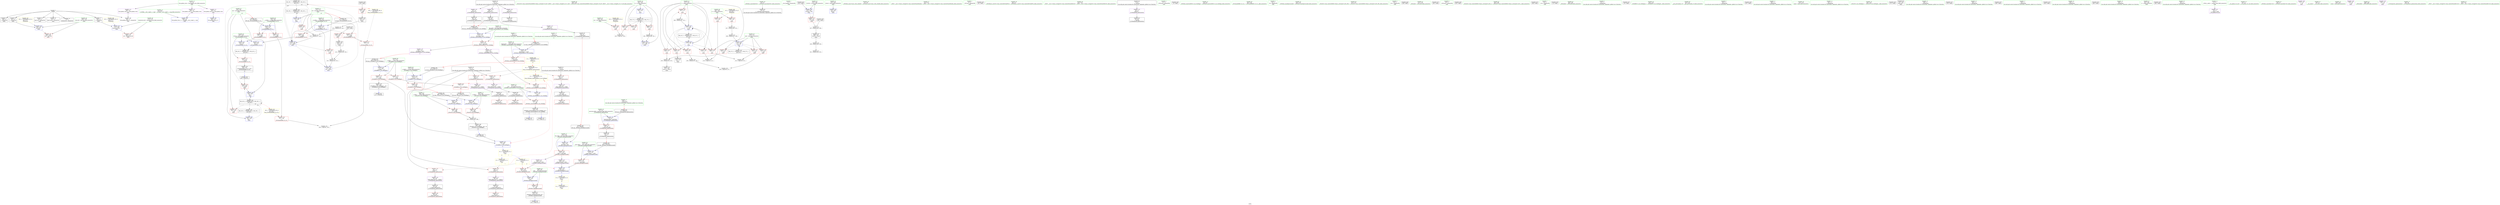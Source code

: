 digraph "SVFG" {
	label="SVFG";

	Node0x557cc233c010 [shape=record,color=grey,label="{NodeID: 0\nNullPtr}"];
	Node0x557cc233c010 -> Node0x557cc234be10[style=solid];
	Node0x557cc233c010 -> Node0x557cc234bf10[style=solid];
	Node0x557cc233c010 -> Node0x557cc234bfe0[style=solid];
	Node0x557cc233c010 -> Node0x557cc234c0b0[style=solid];
	Node0x557cc233c010 -> Node0x557cc234c180[style=solid];
	Node0x557cc233c010 -> Node0x557cc234c250[style=solid];
	Node0x557cc233c010 -> Node0x557cc2352b40[style=solid];
	Node0x557cc2382b20 [shape=record,color=black,label="{NodeID: 443\n331 = PHI(175, )\n1st arg _ZSt3maxIiERKT_S2_S2_ }"];
	Node0x557cc2382b20 -> Node0x557cc234dfb0[style=solid];
	Node0x557cc236d090 [shape=record,color=yellow,style=double,label="{NodeID: 360\n2V_1 = ENCHI(MR_2V_0)\npts\{1 \}\nFun[main]|{<s0>10}}"];
	Node0x557cc236d090:s0 -> Node0x557cc236cea0[style=dashed,color=red];
	Node0x557cc234d2b0 [shape=record,color=blue,label="{NodeID: 194\n148\<--147\n_M_precision2\<--\n_ZNSt8ios_base9precisionEl\n|{<s0>8}}"];
	Node0x557cc234d2b0:s0 -> Node0x557cc2373390[style=dashed,color=blue];
	Node0x557cc234a260 [shape=record,color=purple,label="{NodeID: 111\n403\<--21\nllvm.global_ctors_0\<--llvm.global_ctors\nGlob }"];
	Node0x557cc234a260 -> Node0x557cc2352940[style=solid];
	Node0x557cc23484d0 [shape=record,color=green,label="{NodeID: 28\n52\<--53\nprecision.addr\<--precision.addr_field_insensitive\n_Z22desperate_optimizationi\n}"];
	Node0x557cc23484d0 -> Node0x557cc234ffd0[style=solid];
	Node0x557cc23484d0 -> Node0x557cc2352c40[style=solid];
	Node0x557cc23504b0 [shape=record,color=red,label="{NodeID: 139\n121\<--113\nthis1\<--this.addr\n_ZNSt8ios_base4setfESt13_Ios_Fmtflags\n}"];
	Node0x557cc23504b0 -> Node0x557cc234f470[style=solid];
	Node0x557cc23504b0 -> Node0x557cc234f540[style=solid];
	Node0x557cc234ad60 [shape=record,color=green,label="{NodeID: 56\n204\<--205\n_ZStrsIcSt11char_traitsIcESaIcEERSt13basic_istreamIT_T0_ES7_RNSt7__cxx1112basic_stringIS4_S5_T1_EE\<--_ZStrsIcSt11char_traitsIcESaIcEERSt13basic_istreamIT_T0_ES7_RNSt7__cxx1112basic_stringIS4_S5_T1_EE_field_insensitive\n}"];
	Node0x557cc23730d0 [shape=record,color=yellow,style=double,label="{NodeID: 416\n2V_2 = CSCHI(MR_2V_1)\npts\{1 \}\nCS[]|{|<s1>7}}"];
	Node0x557cc23730d0 -> Node0x557cc234fe30[style=dashed];
	Node0x557cc23730d0:s1 -> Node0x557cc236c660[style=dashed,color=red];
	Node0x557cc2367490 [shape=record,color=black,label="{NodeID: 333\nMR_27V_3 = PHI(MR_27V_4, MR_27V_2, )\npts\{162 \}\n}"];
	Node0x557cc2367490 -> Node0x557cc2350cd0[style=dashed];
	Node0x557cc2367490 -> Node0x557cc2350da0[style=dashed];
	Node0x557cc2367490 -> Node0x557cc2350e70[style=dashed];
	Node0x557cc2367490 -> Node0x557cc234de10[style=dashed];
	Node0x557cc2351b70 [shape=record,color=red,label="{NodeID: 167\n267\<--177\n\<--i\nmain\n}"];
	Node0x557cc2351b70 -> Node0x557cc235c0b0[style=solid];
	Node0x557cc234c720 [shape=record,color=black,label="{NodeID: 84\n34\<--35\n\<--_ZNSt8ios_base4InitD1Ev\nCan only get source location for instruction, argument, global var or function.}"];
	Node0x557cc2337c10 [shape=record,color=green,label="{NodeID: 1\n7\<--1\n__dso_handle\<--dummyObj\nGlob }"];
	Node0x557cc2382f30 [shape=record,color=black,label="{NodeID: 444\n183 = PHI()\n}"];
	Node0x557cc2382f30 -> Node0x557cc234d450[style=solid];
	Node0x557cc234d380 [shape=record,color=blue,label="{NodeID: 195\n155\<--180\nretval\<--\nmain\n}"];
	Node0x557cc234a360 [shape=record,color=purple,label="{NodeID: 112\n404\<--21\nllvm.global_ctors_1\<--llvm.global_ctors\nGlob }"];
	Node0x557cc234a360 -> Node0x557cc2352a40[style=solid];
	Node0x557cc23485a0 [shape=record,color=green,label="{NodeID: 29\n57\<--58\n_ZNSt8ios_base15sync_with_stdioEb\<--_ZNSt8ios_base15sync_with_stdioEb_field_insensitive\n}"];
	Node0x557cc2350580 [shape=record,color=red,label="{NodeID: 140\n125\<--115\n\<--__fmtfl.addr\n_ZNSt8ios_base4setfESt13_Ios_Fmtflags\n|{<s0>9}}"];
	Node0x557cc2350580:s0 -> Node0x557cc2383d60[style=solid,color=red];
	Node0x557cc234ae60 [shape=record,color=green,label="{NodeID: 57\n221\<--222\n_ZNSt7__cxx1112basic_stringIcSt11char_traitsIcESaIcEEixEm\<--_ZNSt7__cxx1112basic_stringIcSt11char_traitsIcESaIcEEixEm_field_insensitive\n}"];
	Node0x557cc2373230 [shape=record,color=yellow,style=double,label="{NodeID: 417\n2V_3 = CSCHI(MR_2V_2)\npts\{1 \}\nCS[]|{|<s1>8|<s2>8}}"];
	Node0x557cc2373230 -> Node0x557cc234ff00[style=dashed];
	Node0x557cc2373230:s1 -> Node0x557cc2350a60[style=dashed,color=red];
	Node0x557cc2373230:s2 -> Node0x557cc234d2b0[style=dashed,color=red];
	Node0x557cc2367990 [shape=record,color=black,label="{NodeID: 334\nMR_29V_2 = PHI(MR_29V_4, MR_29V_1, )\npts\{164 \}\n}"];
	Node0x557cc2367990 -> Node0x557cc234d5f0[style=dashed];
	Node0x557cc2351c40 [shape=record,color=red,label="{NodeID: 168\n223\<--220\n\<--call8\nmain\n}"];
	Node0x557cc2351c40 -> Node0x557cc2349970[style=solid];
	Node0x557cc234c820 [shape=record,color=black,label="{NodeID: 85\n61\<--60\n\<--vbase.offset.ptr\n_Z22desperate_optimizationi\n}"];
	Node0x557cc234c820 -> Node0x557cc23500a0[style=solid];
	Node0x557cc2337ca0 [shape=record,color=green,label="{NodeID: 2\n8\<--1\n_ZSt3cin\<--dummyObj\nGlob }"];
	Node0x557cc2383090 [shape=record,color=black,label="{NodeID: 445\n65 = PHI()\n}"];
	Node0x557cc234d450 [shape=record,color=blue,label="{NodeID: 196\n157\<--183\nCLOCK\<--call\nmain\n}"];
	Node0x557cc234d450 -> Node0x557cc2350b30[style=dashed];
	Node0x557cc234a460 [shape=record,color=purple,label="{NodeID: 113\n405\<--21\nllvm.global_ctors_2\<--llvm.global_ctors\nGlob }"];
	Node0x557cc234a460 -> Node0x557cc2352b40[style=solid];
	Node0x557cc23486a0 [shape=record,color=green,label="{NodeID: 30\n66\<--67\n_ZNSt9basic_iosIcSt11char_traitsIcEE3tieEPSo\<--_ZNSt9basic_iosIcSt11char_traitsIcEE3tieEPSo_field_insensitive\n}"];
	Node0x557cc2350650 [shape=record,color=red,label="{NodeID: 141\n130\<--117\n\<--__old\n_ZNSt8ios_base4setfESt13_Ios_Fmtflags\n}"];
	Node0x557cc2350650 -> Node0x557cc2349630[style=solid];
	Node0x557cc234af60 [shape=record,color=green,label="{NodeID: 58\n252\<--253\n_ZNSt7__cxx1112basic_stringIcSt11char_traitsIcESaIcEED1Ev\<--_ZNSt7__cxx1112basic_stringIcSt11char_traitsIcESaIcEED1Ev_field_insensitive\n}"];
	Node0x557cc2373390 [shape=record,color=yellow,style=double,label="{NodeID: 418\n2V_4 = CSCHI(MR_2V_3)\npts\{1 \}\nCS[]|{<s0>10}}"];
	Node0x557cc2373390:s0 -> Node0x557cc2373650[style=dashed,color=blue];
	Node0x557cc2367e90 [shape=record,color=black,label="{NodeID: 335\nMR_37V_2 = PHI(MR_37V_3, MR_37V_1, )\npts\{174 \}\n}"];
	Node0x557cc2367e90 -> Node0x557cc234d6c0[style=dashed];
	Node0x557cc2351d10 [shape=record,color=red,label="{NodeID: 169\n239\<--238\n\<--call15\nmain\n}"];
	Node0x557cc2351d10 -> Node0x557cc2349b10[style=solid];
	Node0x557cc234c8f0 [shape=record,color=black,label="{NodeID: 86\n64\<--63\n\<--add.ptr\n_Z22desperate_optimizationi\n}"];
	Node0x557cc2338530 [shape=record,color=green,label="{NodeID: 3\n11\<--1\n_ZSt4cout\<--dummyObj\nGlob }"];
	Node0x557cc2383160 [shape=record,color=black,label="{NodeID: 446\n74 = PHI()\n}"];
	Node0x557cc236d360 [shape=record,color=yellow,style=double,label="{NodeID: 363\n25V_1 = ENCHI(MR_25V_0)\npts\{160 \}\nFun[main]}"];
	Node0x557cc236d360 -> Node0x557cc2350c00[style=dashed];
	Node0x557cc234d520 [shape=record,color=blue,label="{NodeID: 197\n161\<--191\ntc\<--\nmain\n}"];
	Node0x557cc234d520 -> Node0x557cc2367490[style=dashed];
	Node0x557cc234a560 [shape=record,color=purple,label="{NodeID: 114\n60\<--59\nvbase.offset.ptr\<--vtable\n_Z22desperate_optimizationi\n}"];
	Node0x557cc234a560 -> Node0x557cc234c820[style=solid];
	Node0x557cc23487a0 [shape=record,color=green,label="{NodeID: 31\n83\<--84\n_ZNSt8ios_base4setfESt13_Ios_Fmtflags\<--_ZNSt8ios_base4setfESt13_Ios_Fmtflags_field_insensitive\n}"];
	Node0x557cc2350720 [shape=record,color=red,label="{NodeID: 142\n123\<--122\n\<--_M_flags\n_ZNSt8ios_base4setfESt13_Ios_Fmtflags\n}"];
	Node0x557cc2350720 -> Node0x557cc2352eb0[style=solid];
	Node0x557cc234b060 [shape=record,color=green,label="{NodeID: 59\n261\<--262\n_ZSt3maxIiERKT_S2_S2_\<--_ZSt3maxIiERKT_S2_S2__field_insensitive\n}"];
	Node0x557cc23734f0 [shape=record,color=yellow,style=double,label="{NodeID: 419\n2V_2 = CSCHI(MR_2V_1)\npts\{1 \}\nCS[]|{<s0>6|<s1>7}}"];
	Node0x557cc23734f0:s0 -> Node0x557cc23730d0[style=dashed,color=blue];
	Node0x557cc23734f0:s1 -> Node0x557cc2373230[style=dashed,color=blue];
	Node0x557cc2368390 [shape=record,color=black,label="{NodeID: 336\nMR_39V_2 = PHI(MR_39V_4, MR_39V_1, )\npts\{176 \}\n}"];
	Node0x557cc2368390 -> Node0x557cc234d790[style=dashed];
	Node0x557cc2351de0 [shape=record,color=red,label="{NodeID: 170\n263\<--260\n\<--call23\nmain\n}"];
	Node0x557cc2351de0 -> Node0x557cc234dc70[style=solid];
	Node0x557cc234c9c0 [shape=record,color=black,label="{NodeID: 87\n70\<--69\n\<--vbase.offset.ptr3\n_Z22desperate_optimizationi\n}"];
	Node0x557cc234c9c0 -> Node0x557cc2350170[style=solid];
	Node0x557cc23385c0 [shape=record,color=green,label="{NodeID: 4\n14\<--1\n.str\<--dummyObj\nGlob }"];
	Node0x557cc2383230 [shape=record,color=black,label="{NodeID: 447\n81 = PHI(110, )\n}"];
	Node0x557cc234d5f0 [shape=record,color=blue,label="{NodeID: 198\n163\<--198\nans\<--\nmain\n}"];
	Node0x557cc234d5f0 -> Node0x557cc2366590[style=dashed];
	Node0x557cc234f130 [shape=record,color=purple,label="{NodeID: 115\n69\<--68\nvbase.offset.ptr3\<--vtable2\n_Z22desperate_optimizationi\n}"];
	Node0x557cc234f130 -> Node0x557cc234c9c0[style=solid];
	Node0x557cc23488a0 [shape=record,color=green,label="{NodeID: 32\n102\<--103\n_ZNSt8ios_base9precisionEl\<--_ZNSt8ios_base9precisionEl_field_insensitive\n}"];
	Node0x557cc23507f0 [shape=record,color=red,label="{NodeID: 143\n143\<--135\nthis1\<--this.addr\n_ZNSt8ios_base9precisionEl\n}"];
	Node0x557cc23507f0 -> Node0x557cc234f610[style=solid];
	Node0x557cc23507f0 -> Node0x557cc234f6e0[style=solid];
	Node0x557cc234b160 [shape=record,color=green,label="{NodeID: 60\n273\<--274\n_ZStlsISt11char_traitsIcEERSt13basic_ostreamIcT_ES5_PKc\<--_ZStlsISt11char_traitsIcEERSt13basic_ostreamIcT_ES5_PKc_field_insensitive\n}"];
	Node0x557cc2373650 [shape=record,color=yellow,style=double,label="{NodeID: 420\n2V_2 = CSCHI(MR_2V_1)\npts\{1 \}\nCS[]}"];
	Node0x557cc2368890 [shape=record,color=black,label="{NodeID: 337\nMR_41V_2 = PHI(MR_41V_4, MR_41V_1, )\npts\{178 \}\n}"];
	Node0x557cc2368890 -> Node0x557cc234d860[style=dashed];
	Node0x557cc2351eb0 [shape=record,color=red,label="{NodeID: 171\n352\<--332\n\<--retval\n_ZSt3maxIiERKT_S2_S2_\n}"];
	Node0x557cc2351eb0 -> Node0x557cc2349cb0[style=solid];
	Node0x557cc234ca90 [shape=record,color=black,label="{NodeID: 88\n73\<--72\n\<--add.ptr5\n_Z22desperate_optimizationi\n}"];
	Node0x557cc2338650 [shape=record,color=green,label="{NodeID: 5\n16\<--1\n.str.1\<--dummyObj\nGlob }"];
	Node0x557cc23833d0 [shape=record,color=black,label="{NodeID: 448\n199 = PHI()\n}"];
	Node0x557cc234d6c0 [shape=record,color=blue,label="{NodeID: 199\n173\<--208\nmid\<--div\nmain\n}"];
	Node0x557cc234d6c0 -> Node0x557cc2351350[style=dashed];
	Node0x557cc234d6c0 -> Node0x557cc2351420[style=dashed];
	Node0x557cc234d6c0 -> Node0x557cc23514f0[style=dashed];
	Node0x557cc234d6c0 -> Node0x557cc2367e90[style=dashed];
	Node0x557cc234f200 [shape=record,color=purple,label="{NodeID: 116\n76\<--75\nvbase.offset.ptr8\<--vtable7\n_Z22desperate_optimizationi\n}"];
	Node0x557cc234f200 -> Node0x557cc234cb60[style=solid];
	Node0x557cc23489a0 [shape=record,color=green,label="{NodeID: 33\n113\<--114\nthis.addr\<--this.addr_field_insensitive\n_ZNSt8ios_base4setfESt13_Ios_Fmtflags\n}"];
	Node0x557cc23489a0 -> Node0x557cc23504b0[style=solid];
	Node0x557cc23489a0 -> Node0x557cc2352d10[style=solid];
	Node0x557cc23508c0 [shape=record,color=red,label="{NodeID: 144\n147\<--137\n\<--__prec.addr\n_ZNSt8ios_base9precisionEl\n}"];
	Node0x557cc23508c0 -> Node0x557cc234d2b0[style=solid];
	Node0x557cc234b260 [shape=record,color=green,label="{NodeID: 61\n277\<--278\n_ZNSolsEi\<--_ZNSolsEi_field_insensitive\n}"];
	Node0x557cc1fb40b0 [shape=record,color=black,label="{NodeID: 421\n303 = PHI()\n}"];
	Node0x557cc2351f80 [shape=record,color=red,label="{NodeID: 172\n340\<--334\n\<--__a.addr\n_ZSt3maxIiERKT_S2_S2_\n}"];
	Node0x557cc2351f80 -> Node0x557cc23522c0[style=solid];
	Node0x557cc234cb60 [shape=record,color=black,label="{NodeID: 89\n77\<--76\n\<--vbase.offset.ptr8\n_Z22desperate_optimizationi\n}"];
	Node0x557cc234cb60 -> Node0x557cc2350240[style=solid];
	Node0x557cc2337f50 [shape=record,color=green,label="{NodeID: 6\n18\<--1\n_ZSt4cerr\<--dummyObj\nGlob }"];
	Node0x557cc23834a0 [shape=record,color=black,label="{NodeID: 449\n203 = PHI()\n}"];
	Node0x557cc236d600 [shape=record,color=yellow,style=double,label="{NodeID: 366\n31V_1 = ENCHI(MR_31V_0)\npts\{166 \}\nFun[main]}"];
	Node0x557cc236d600 -> Node0x557cc2351010[style=dashed];
	Node0x557cc236d600 -> Node0x557cc23510e0[style=dashed];
	Node0x557cc234d790 [shape=record,color=blue,label="{NodeID: 200\n175\<--180\ntot\<--\nmain\n}"];
	Node0x557cc234d790 -> Node0x557cc23515c0[style=dashed];
	Node0x557cc234d790 -> Node0x557cc234d930[style=dashed];
	Node0x557cc234d790 -> Node0x557cc2368390[style=dashed];
	Node0x557cc234f2d0 [shape=record,color=purple,label="{NodeID: 117\n86\<--85\nvbase.offset.ptr13\<--vtable12\n_Z22desperate_optimizationi\n}"];
	Node0x557cc234f2d0 -> Node0x557cc234cd00[style=solid];
	Node0x557cc2348a70 [shape=record,color=green,label="{NodeID: 34\n115\<--116\n__fmtfl.addr\<--__fmtfl.addr_field_insensitive\n_ZNSt8ios_base4setfESt13_Ios_Fmtflags\n}"];
	Node0x557cc2348a70 -> Node0x557cc2350580[style=solid];
	Node0x557cc2348a70 -> Node0x557cc2352de0[style=solid];
	Node0x557cc235b1b0 [shape=record,color=grey,label="{NodeID: 311\n228 = Binary(227, 225, )\n}"];
	Node0x557cc235b1b0 -> Node0x557cc234d930[style=solid];
	Node0x557cc2350990 [shape=record,color=red,label="{NodeID: 145\n150\<--139\n\<--__old\n_ZNSt8ios_base9precisionEl\n}"];
	Node0x557cc2350990 -> Node0x557cc2349700[style=solid];
	Node0x557cc234b360 [shape=record,color=green,label="{NodeID: 62\n285\<--286\n_ZStlsISt11char_traitsIcEERSt13basic_ostreamIcT_ES5_c\<--_ZStlsISt11char_traitsIcEERSt13basic_ostreamIcT_ES5_c_field_insensitive\n}"];
	Node0x557cc2381210 [shape=record,color=black,label="{NodeID: 422\n306 = PHI()\n}"];
	Node0x557cc2352050 [shape=record,color=red,label="{NodeID: 173\n349\<--334\n\<--__a.addr\n_ZSt3maxIiERKT_S2_S2_\n}"];
	Node0x557cc2352050 -> Node0x557cc23550a0[style=solid];
	Node0x557cc234cc30 [shape=record,color=black,label="{NodeID: 90\n80\<--79\n\<--add.ptr10\n_Z22desperate_optimizationi\n|{<s0>6}}"];
	Node0x557cc234cc30:s0 -> Node0x557cc2382680[style=solid,color=red];
	Node0x557cc2338010 [shape=record,color=green,label="{NodeID: 7\n19\<--1\n.str.2\<--dummyObj\nGlob }"];
	Node0x557cc2383570 [shape=record,color=black,label="{NodeID: 450\n33 = PHI()\n}"];
	Node0x557cc236d6e0 [shape=record,color=yellow,style=double,label="{NodeID: 367\n33V_1 = ENCHI(MR_33V_0)\npts\{170 \}\nFun[main]}"];
	Node0x557cc236d6e0 -> Node0x557cc234dad0[style=dashed];
	Node0x557cc234d860 [shape=record,color=blue,label="{NodeID: 201\n177\<--180\ni\<--\nmain\n}"];
	Node0x557cc234d860 -> Node0x557cc2351760[style=dashed];
	Node0x557cc234d860 -> Node0x557cc2351830[style=dashed];
	Node0x557cc234d860 -> Node0x557cc2351900[style=dashed];
	Node0x557cc234d860 -> Node0x557cc23519d0[style=dashed];
	Node0x557cc234d860 -> Node0x557cc2351aa0[style=dashed];
	Node0x557cc234d860 -> Node0x557cc2351b70[style=dashed];
	Node0x557cc234d860 -> Node0x557cc234dd40[style=dashed];
	Node0x557cc234d860 -> Node0x557cc2368890[style=dashed];
	Node0x557cc234f3a0 [shape=record,color=purple,label="{NodeID: 118\n94\<--93\nvbase.offset.ptr18\<--vtable17\n_Z22desperate_optimizationi\n}"];
	Node0x557cc234f3a0 -> Node0x557cc234cea0[style=solid];
	Node0x557cc2348b40 [shape=record,color=green,label="{NodeID: 35\n117\<--118\n__old\<--__old_field_insensitive\n_ZNSt8ios_base4setfESt13_Ios_Fmtflags\n}"];
	Node0x557cc2348b40 -> Node0x557cc2350650[style=solid];
	Node0x557cc2348b40 -> Node0x557cc2352eb0[style=solid];
	Node0x557cc235b330 [shape=record,color=grey,label="{NodeID: 312\n208 = Binary(207, 209, )\n}"];
	Node0x557cc235b330 -> Node0x557cc234d6c0[style=solid];
	Node0x557cc2350a60 [shape=record,color=red,label="{NodeID: 146\n145\<--144\n\<--_M_precision\n_ZNSt8ios_base9precisionEl\n}"];
	Node0x557cc2350a60 -> Node0x557cc234d1e0[style=solid];
	Node0x557cc234b460 [shape=record,color=green,label="{NodeID: 63\n304\<--305\n_ZNSolsEd\<--_ZNSolsEd_field_insensitive\n}"];
	Node0x557cc23812e0 [shape=record,color=black,label="{NodeID: 423\n91 = PHI(110, )\n}"];
	Node0x557cc2352120 [shape=record,color=red,label="{NodeID: 174\n342\<--336\n\<--__b.addr\n_ZSt3maxIiERKT_S2_S2_\n}"];
	Node0x557cc2352120 -> Node0x557cc2352390[style=solid];
	Node0x557cc234cd00 [shape=record,color=black,label="{NodeID: 91\n87\<--86\n\<--vbase.offset.ptr13\n_Z22desperate_optimizationi\n}"];
	Node0x557cc234cd00 -> Node0x557cc2350310[style=solid];
	Node0x557cc23380d0 [shape=record,color=green,label="{NodeID: 8\n22\<--1\n\<--dummyObj\nCan only get source location for instruction, argument, global var or function.}"];
	Node0x557cc2383670 [shape=record,color=black,label="{NodeID: 451\n55 = PHI()\n}"];
	Node0x557cc236d7c0 [shape=record,color=yellow,style=double,label="{NodeID: 368\n35V_1 = ENCHI(MR_35V_0)\npts\{172 \}\nFun[main]}"];
	Node0x557cc236d7c0 -> Node0x557cc234dba0[style=dashed];
	Node0x557cc234d930 [shape=record,color=blue,label="{NodeID: 202\n175\<--228\ntot\<--add10\nmain\n}"];
	Node0x557cc234d930 -> Node0x557cc2351690[style=dashed];
	Node0x557cc234d930 -> Node0x557cc234da00[style=dashed];
	Node0x557cc234d930 -> Node0x557cc236a190[style=dashed];
	Node0x557cc234f470 [shape=record,color=purple,label="{NodeID: 119\n122\<--121\n_M_flags\<--this1\n_ZNSt8ios_base4setfESt13_Ios_Fmtflags\n}"];
	Node0x557cc234f470 -> Node0x557cc2350720[style=solid];
	Node0x557cc2348c10 [shape=record,color=green,label="{NodeID: 36\n128\<--129\n_ZStoRRSt13_Ios_FmtflagsS_\<--_ZStoRRSt13_Ios_FmtflagsS__field_insensitive\n}"];
	Node0x557cc235b4b0 [shape=record,color=grey,label="{NodeID: 313\n297 = Binary(295, 296, )\n}"];
	Node0x557cc235b4b0 -> Node0x557cc2349be0[style=solid];
	Node0x557cc2350b30 [shape=record,color=red,label="{NodeID: 147\n296\<--157\n\<--CLOCK\nmain\n}"];
	Node0x557cc2350b30 -> Node0x557cc235b4b0[style=solid];
	Node0x557cc234b560 [shape=record,color=green,label="{NodeID: 64\n322\<--323\n__gxx_personality_v0\<--__gxx_personality_v0_field_insensitive\n}"];
	Node0x557cc2381410 [shape=record,color=black,label="{NodeID: 424\n101 = PHI(132, )\n}"];
	Node0x557cc23521f0 [shape=record,color=red,label="{NodeID: 175\n346\<--336\n\<--__b.addr\n_ZSt3maxIiERKT_S2_S2_\n}"];
	Node0x557cc23521f0 -> Node0x557cc234e080[style=solid];
	Node0x557cc234cdd0 [shape=record,color=black,label="{NodeID: 92\n90\<--89\n\<--add.ptr15\n_Z22desperate_optimizationi\n|{<s0>7}}"];
	Node0x557cc234cdd0:s0 -> Node0x557cc2382680[style=solid,color=red];
	Node0x557cc2347210 [shape=record,color=green,label="{NodeID: 9\n56\<--1\n\<--dummyObj\nCan only get source location for instruction, argument, global var or function.}"];
	Node0x557cc2383770 [shape=record,color=black,label="{NodeID: 452\n51 = PHI(182, )\n0th arg _Z22desperate_optimizationi }"];
	Node0x557cc2383770 -> Node0x557cc2352c40[style=solid];
	Node0x557cc234da00 [shape=record,color=blue,label="{NodeID: 203\n175\<--243\ntot\<--sub18\nmain\n}"];
	Node0x557cc234da00 -> Node0x557cc236a190[style=dashed];
	Node0x557cc234f540 [shape=record,color=purple,label="{NodeID: 120\n126\<--121\n_M_flags2\<--this1\n_ZNSt8ios_base4setfESt13_Ios_Fmtflags\n|{<s0>9}}"];
	Node0x557cc234f540:s0 -> Node0x557cc2383c20[style=solid,color=red];
	Node0x557cc2348d10 [shape=record,color=green,label="{NodeID: 37\n135\<--136\nthis.addr\<--this.addr_field_insensitive\n_ZNSt8ios_base9precisionEl\n}"];
	Node0x557cc2348d10 -> Node0x557cc23507f0[style=solid];
	Node0x557cc2348d10 -> Node0x557cc2352f80[style=solid];
	Node0x557cc235b630 [shape=record,color=grey,label="{NodeID: 314\n290 = Binary(289, 191, )\n}"];
	Node0x557cc235b630 -> Node0x557cc234de10[style=solid];
	Node0x557cc2350c00 [shape=record,color=red,label="{NodeID: 148\n194\<--159\n\<--ntc\nmain\n}"];
	Node0x557cc2350c00 -> Node0x557cc235cb30[style=solid];
	Node0x557cc234b660 [shape=record,color=green,label="{NodeID: 65\n332\<--333\nretval\<--retval_field_insensitive\n_ZSt3maxIiERKT_S2_S2_\n}"];
	Node0x557cc234b660 -> Node0x557cc2351eb0[style=solid];
	Node0x557cc234b660 -> Node0x557cc234e080[style=solid];
	Node0x557cc234b660 -> Node0x557cc23550a0[style=solid];
	Node0x557cc2381510 [shape=record,color=black,label="{NodeID: 425\n127 = PHI(368, )\n}"];
	Node0x557cc236a190 [shape=record,color=black,label="{NodeID: 342\nMR_39V_7 = PHI(MR_39V_6, MR_39V_5, )\npts\{176 \}\n|{|<s4>19}}"];
	Node0x557cc236a190 -> Node0x557cc23515c0[style=dashed];
	Node0x557cc236a190 -> Node0x557cc2351de0[style=dashed];
	Node0x557cc236a190 -> Node0x557cc234d930[style=dashed];
	Node0x557cc236a190 -> Node0x557cc2368390[style=dashed];
	Node0x557cc236a190:s4 -> Node0x557cc236cb20[style=dashed,color=red];
	Node0x557cc23522c0 [shape=record,color=red,label="{NodeID: 176\n341\<--340\n\<--\n_ZSt3maxIiERKT_S2_S2_\n}"];
	Node0x557cc23522c0 -> Node0x557cc235c6b0[style=solid];
	Node0x557cc234cea0 [shape=record,color=black,label="{NodeID: 93\n95\<--94\n\<--vbase.offset.ptr18\n_Z22desperate_optimizationi\n}"];
	Node0x557cc234cea0 -> Node0x557cc23503e0[style=solid];
	Node0x557cc23472d0 [shape=record,color=green,label="{NodeID: 10\n82\<--1\n\<--dummyObj\nCan only get source location for instruction, argument, global var or function.|{<s0>6}}"];
	Node0x557cc23472d0:s0 -> Node0x557cc2382890[style=solid,color=red];
	Node0x557cc23839a0 [shape=record,color=black,label="{NodeID: 453\n387 = PHI(378, )\n0th arg _ZStorSt13_Ios_FmtflagsS_ }"];
	Node0x557cc23839a0 -> Node0x557cc23553e0[style=solid];
	Node0x557cc234dad0 [shape=record,color=blue,label="{NodeID: 204\n169\<--247\nexn.slot\<--\nmain\n}"];
	Node0x557cc234dad0 -> Node0x557cc23511b0[style=dashed];
	Node0x557cc234f610 [shape=record,color=purple,label="{NodeID: 121\n144\<--143\n_M_precision\<--this1\n_ZNSt8ios_base9precisionEl\n}"];
	Node0x557cc234f610 -> Node0x557cc2350a60[style=solid];
	Node0x557cc2348de0 [shape=record,color=green,label="{NodeID: 38\n137\<--138\n__prec.addr\<--__prec.addr_field_insensitive\n_ZNSt8ios_base9precisionEl\n}"];
	Node0x557cc2348de0 -> Node0x557cc23508c0[style=solid];
	Node0x557cc2348de0 -> Node0x557cc234d110[style=solid];
	Node0x557cc235b7b0 [shape=record,color=grey,label="{NodeID: 315\n397 = Binary(395, 396, )\n}"];
	Node0x557cc235b7b0 -> Node0x557cc2349e50[style=solid];
	Node0x557cc2350cd0 [shape=record,color=red,label="{NodeID: 149\n193\<--161\n\<--tc\nmain\n}"];
	Node0x557cc2350cd0 -> Node0x557cc235cb30[style=solid];
	Node0x557cc234b730 [shape=record,color=green,label="{NodeID: 66\n334\<--335\n__a.addr\<--__a.addr_field_insensitive\n_ZSt3maxIiERKT_S2_S2_\n}"];
	Node0x557cc234b730 -> Node0x557cc2351f80[style=solid];
	Node0x557cc234b730 -> Node0x557cc2352050[style=solid];
	Node0x557cc234b730 -> Node0x557cc234dee0[style=solid];
	Node0x557cc2381720 [shape=record,color=black,label="{NodeID: 426\n187 = PHI()\n}"];
	Node0x557cc2352390 [shape=record,color=red,label="{NodeID: 177\n343\<--342\n\<--\n_ZSt3maxIiERKT_S2_S2_\n}"];
	Node0x557cc2352390 -> Node0x557cc235c6b0[style=solid];
	Node0x557cc234cf70 [shape=record,color=black,label="{NodeID: 94\n98\<--97\n\<--add.ptr20\n_Z22desperate_optimizationi\n|{<s0>8}}"];
	Node0x557cc234cf70:s0 -> Node0x557cc2382400[style=solid,color=red];
	Node0x557cc23473d0 [shape=record,color=green,label="{NodeID: 11\n92\<--1\n\<--dummyObj\nCan only get source location for instruction, argument, global var or function.|{<s0>7}}"];
	Node0x557cc23473d0:s0 -> Node0x557cc2382890[style=solid,color=red];
	Node0x557cc2383ae0 [shape=record,color=black,label="{NodeID: 454\n388 = PHI(379, )\n1st arg _ZStorSt13_Ios_FmtflagsS_ }"];
	Node0x557cc2383ae0 -> Node0x557cc23554b0[style=solid];
	Node0x557cc234dba0 [shape=record,color=blue,label="{NodeID: 205\n171\<--249\nehselector.slot\<--\nmain\n}"];
	Node0x557cc234dba0 -> Node0x557cc2351280[style=dashed];
	Node0x557cc234f6e0 [shape=record,color=purple,label="{NodeID: 122\n148\<--143\n_M_precision2\<--this1\n_ZNSt8ios_base9precisionEl\n}"];
	Node0x557cc234f6e0 -> Node0x557cc234d2b0[style=solid];
	Node0x557cc2348eb0 [shape=record,color=green,label="{NodeID: 39\n139\<--140\n__old\<--__old_field_insensitive\n_ZNSt8ios_base9precisionEl\n}"];
	Node0x557cc2348eb0 -> Node0x557cc2350990[style=solid];
	Node0x557cc2348eb0 -> Node0x557cc234d1e0[style=solid];
	Node0x557cc235b930 [shape=record,color=grey,label="{NodeID: 316\n207 = Binary(206, 191, )\n}"];
	Node0x557cc235b930 -> Node0x557cc235b330[style=solid];
	Node0x557cc2350da0 [shape=record,color=red,label="{NodeID: 150\n275\<--161\n\<--tc\nmain\n}"];
	Node0x557cc234b800 [shape=record,color=green,label="{NodeID: 67\n336\<--337\n__b.addr\<--__b.addr_field_insensitive\n_ZSt3maxIiERKT_S2_S2_\n}"];
	Node0x557cc234b800 -> Node0x557cc2352120[style=solid];
	Node0x557cc234b800 -> Node0x557cc23521f0[style=solid];
	Node0x557cc234b800 -> Node0x557cc234dfb0[style=solid];
	Node0x557cc23817f0 [shape=record,color=black,label="{NodeID: 427\n238 = PHI()\n}"];
	Node0x557cc23817f0 -> Node0x557cc2351d10[style=solid];
	Node0x557cc236ab90 [shape=record,color=black,label="{NodeID: 344\nMR_45V_3 = PHI(MR_45V_4, MR_45V_2, )\npts\{333 \}\n}"];
	Node0x557cc236ab90 -> Node0x557cc2351eb0[style=dashed];
	Node0x557cc2352460 [shape=record,color=red,label="{NodeID: 178\n377\<--371\n\<--__a.addr\n_ZStoRRSt13_Ios_FmtflagsS_\n}"];
	Node0x557cc2352460 -> Node0x557cc23526d0[style=solid];
	Node0x557cc234d040 [shape=record,color=black,label="{NodeID: 95\n100\<--99\nconv\<--\n_Z22desperate_optimizationi\n|{<s0>8}}"];
	Node0x557cc234d040:s0 -> Node0x557cc2382540[style=solid,color=red];
	Node0x557cc23474d0 [shape=record,color=green,label="{NodeID: 12\n180\<--1\n\<--dummyObj\nCan only get source location for instruction, argument, global var or function.}"];
	Node0x557cc2383c20 [shape=record,color=black,label="{NodeID: 455\n369 = PHI(126, )\n0th arg _ZStoRRSt13_Ios_FmtflagsS_ }"];
	Node0x557cc2383c20 -> Node0x557cc2355170[style=solid];
	Node0x557cc234dc70 [shape=record,color=blue,label="{NodeID: 206\n163\<--263\nans\<--\nmain\n}"];
	Node0x557cc234dc70 -> Node0x557cc2366590[style=dashed];
	Node0x557cc234f7b0 [shape=record,color=purple,label="{NodeID: 123\n63\<--9\nadd.ptr\<--\n_Z22desperate_optimizationi\n}"];
	Node0x557cc234f7b0 -> Node0x557cc234c8f0[style=solid];
	Node0x557cc2348f80 [shape=record,color=green,label="{NodeID: 40\n152\<--153\nmain\<--main_field_insensitive\n}"];
	Node0x557cc235bab0 [shape=record,color=grey,label="{NodeID: 317\n301 = Binary(299, 302, )\n}"];
	Node0x557cc2350e70 [shape=record,color=red,label="{NodeID: 151\n289\<--161\n\<--tc\nmain\n}"];
	Node0x557cc2350e70 -> Node0x557cc235b630[style=solid];
	Node0x557cc234b8d0 [shape=record,color=green,label="{NodeID: 68\n371\<--372\n__a.addr\<--__a.addr_field_insensitive\n_ZStoRRSt13_Ios_FmtflagsS_\n}"];
	Node0x557cc234b8d0 -> Node0x557cc2352460[style=solid];
	Node0x557cc234b8d0 -> Node0x557cc2352530[style=solid];
	Node0x557cc234b8d0 -> Node0x557cc2355170[style=solid];
	Node0x557cc23818f0 [shape=record,color=black,label="{NodeID: 428\n220 = PHI()\n}"];
	Node0x557cc23818f0 -> Node0x557cc2351c40[style=solid];
	Node0x557cc2352530 [shape=record,color=red,label="{NodeID: 179\n383\<--371\n\<--__a.addr\n_ZStoRRSt13_Ios_FmtflagsS_\n}"];
	Node0x557cc2352530 -> Node0x557cc2349d80[style=solid];
	Node0x557cc2352530 -> Node0x557cc2355310[style=solid];
	Node0x557cc2349630 [shape=record,color=black,label="{NodeID: 96\n110\<--130\n_ZNSt8ios_base4setfESt13_Ios_Fmtflags_ret\<--\n_ZNSt8ios_base4setfESt13_Ios_Fmtflags\n|{<s0>6|<s1>7}}"];
	Node0x557cc2349630:s0 -> Node0x557cc2383230[style=solid,color=blue];
	Node0x557cc2349630:s1 -> Node0x557cc23812e0[style=solid,color=blue];
	Node0x557cc23475d0 [shape=record,color=green,label="{NodeID: 13\n182\<--1\n\<--dummyObj\nCan only get source location for instruction, argument, global var or function.|{<s0>10}}"];
	Node0x557cc23475d0:s0 -> Node0x557cc2383770[style=solid,color=red];
	Node0x557cc2383d60 [shape=record,color=black,label="{NodeID: 456\n370 = PHI(125, )\n1st arg _ZStoRRSt13_Ios_FmtflagsS_ }"];
	Node0x557cc2383d60 -> Node0x557cc2355240[style=solid];
	Node0x557cc234dd40 [shape=record,color=blue,label="{NodeID: 207\n177\<--268\ni\<--inc\nmain\n}"];
	Node0x557cc234dd40 -> Node0x557cc2351760[style=dashed];
	Node0x557cc234dd40 -> Node0x557cc2351830[style=dashed];
	Node0x557cc234dd40 -> Node0x557cc2351900[style=dashed];
	Node0x557cc234dd40 -> Node0x557cc23519d0[style=dashed];
	Node0x557cc234dd40 -> Node0x557cc2351aa0[style=dashed];
	Node0x557cc234dd40 -> Node0x557cc2351b70[style=dashed];
	Node0x557cc234dd40 -> Node0x557cc234dd40[style=dashed];
	Node0x557cc234dd40 -> Node0x557cc2368890[style=dashed];
	Node0x557cc234f880 [shape=record,color=purple,label="{NodeID: 124\n72\<--12\nadd.ptr5\<--\n_Z22desperate_optimizationi\n}"];
	Node0x557cc234f880 -> Node0x557cc234ca90[style=solid];
	Node0x557cc2349080 [shape=record,color=green,label="{NodeID: 41\n155\<--156\nretval\<--retval_field_insensitive\nmain\n}"];
	Node0x557cc2349080 -> Node0x557cc234d380[style=solid];
	Node0x557cc235bc30 [shape=record,color=grey,label="{NodeID: 318\n256 = Binary(255, 191, )\n}"];
	Node0x557cc235bc30 -> Node0x557cc235ccb0[style=solid];
	Node0x557cc2350f40 [shape=record,color=red,label="{NodeID: 152\n281\<--163\n\<--ans\nmain\n}"];
	Node0x557cc234b9a0 [shape=record,color=green,label="{NodeID: 69\n373\<--374\n__b.addr\<--__b.addr_field_insensitive\n_ZStoRRSt13_Ios_FmtflagsS_\n}"];
	Node0x557cc234b9a0 -> Node0x557cc2352600[style=solid];
	Node0x557cc234b9a0 -> Node0x557cc2355240[style=solid];
	Node0x557cc23819f0 [shape=record,color=black,label="{NodeID: 429\n260 = PHI(329, )\n}"];
	Node0x557cc23819f0 -> Node0x557cc2351de0[style=solid];
	Node0x557cc2352600 [shape=record,color=red,label="{NodeID: 180\n379\<--373\n\<--__b.addr\n_ZStoRRSt13_Ios_FmtflagsS_\n|{<s0>30}}"];
	Node0x557cc2352600:s0 -> Node0x557cc2383ae0[style=solid,color=red];
	Node0x557cc2349700 [shape=record,color=black,label="{NodeID: 97\n132\<--150\n_ZNSt8ios_base9precisionEl_ret\<--\n_ZNSt8ios_base9precisionEl\n|{<s0>8}}"];
	Node0x557cc2349700:s0 -> Node0x557cc2381410[style=solid,color=blue];
	Node0x557cc23476d0 [shape=record,color=green,label="{NodeID: 14\n191\<--1\n\<--dummyObj\nCan only get source location for instruction, argument, global var or function.}"];
	Node0x557cc234de10 [shape=record,color=blue,label="{NodeID: 208\n161\<--290\ntc\<--inc36\nmain\n}"];
	Node0x557cc234de10 -> Node0x557cc2367490[style=dashed];
	Node0x557cc234f950 [shape=record,color=purple,label="{NodeID: 125\n79\<--12\nadd.ptr10\<--\n_Z22desperate_optimizationi\n}"];
	Node0x557cc234f950 -> Node0x557cc234cc30[style=solid];
	Node0x557cc2349150 [shape=record,color=green,label="{NodeID: 42\n157\<--158\nCLOCK\<--CLOCK_field_insensitive\nmain\n}"];
	Node0x557cc2349150 -> Node0x557cc2350b30[style=solid];
	Node0x557cc2349150 -> Node0x557cc234d450[style=solid];
	Node0x557cc235bdb0 [shape=record,color=grey,label="{NodeID: 319\n299 = Binary(298, 300, )\n}"];
	Node0x557cc235bdb0 -> Node0x557cc235bab0[style=solid];
	Node0x557cc2351010 [shape=record,color=red,label="{NodeID: 153\n206\<--165\n\<--n\nmain\n}"];
	Node0x557cc2351010 -> Node0x557cc235b930[style=solid];
	Node0x557cc234ba70 [shape=record,color=green,label="{NodeID: 70\n381\<--382\n_ZStorSt13_Ios_FmtflagsS_\<--_ZStorSt13_Ios_FmtflagsS__field_insensitive\n}"];
	Node0x557cc2381bc0 [shape=record,color=black,label="{NodeID: 430\n272 = PHI()\n}"];
	Node0x557cc23526d0 [shape=record,color=red,label="{NodeID: 181\n378\<--377\n\<--\n_ZStoRRSt13_Ios_FmtflagsS_\n|{<s0>30}}"];
	Node0x557cc23526d0:s0 -> Node0x557cc23839a0[style=solid,color=red];
	Node0x557cc23497d0 [shape=record,color=black,label="{NodeID: 98\n154\<--180\nmain_ret\<--\nmain\n}"];
	Node0x557cc23477d0 [shape=record,color=green,label="{NodeID: 15\n198\<--1\n\<--dummyObj\nCan only get source location for instruction, argument, global var or function.}"];
	Node0x557cc234dee0 [shape=record,color=blue,label="{NodeID: 209\n334\<--330\n__a.addr\<--__a\n_ZSt3maxIiERKT_S2_S2_\n}"];
	Node0x557cc234dee0 -> Node0x557cc2351f80[style=dashed];
	Node0x557cc234dee0 -> Node0x557cc2352050[style=dashed];
	Node0x557cc234fa20 [shape=record,color=purple,label="{NodeID: 126\n89\<--12\nadd.ptr15\<--\n_Z22desperate_optimizationi\n}"];
	Node0x557cc234fa20 -> Node0x557cc234cdd0[style=solid];
	Node0x557cc2349220 [shape=record,color=green,label="{NodeID: 43\n159\<--160\nntc\<--ntc_field_insensitive\nmain\n}"];
	Node0x557cc2349220 -> Node0x557cc2350c00[style=solid];
	Node0x557cc235bf30 [shape=record,color=grey,label="{NodeID: 320\n236 = Binary(234, 235, )\n}"];
	Node0x557cc235bf30 -> Node0x557cc2349a40[style=solid];
	Node0x557cc23510e0 [shape=record,color=red,label="{NodeID: 154\n215\<--165\n\<--n\nmain\n}"];
	Node0x557cc23510e0 -> Node0x557cc235c9b0[style=solid];
	Node0x557cc234bb70 [shape=record,color=green,label="{NodeID: 71\n389\<--390\n__a.addr\<--__a.addr_field_insensitive\n_ZStorSt13_Ios_FmtflagsS_\n}"];
	Node0x557cc234bb70 -> Node0x557cc23527a0[style=solid];
	Node0x557cc234bb70 -> Node0x557cc23553e0[style=solid];
	Node0x557cc2381c90 [shape=record,color=black,label="{NodeID: 431\n276 = PHI()\n}"];
	Node0x557cc23527a0 [shape=record,color=red,label="{NodeID: 182\n395\<--389\n\<--__a.addr\n_ZStorSt13_Ios_FmtflagsS_\n}"];
	Node0x557cc23527a0 -> Node0x557cc235b7b0[style=solid];
	Node0x557cc23498a0 [shape=record,color=black,label="{NodeID: 99\n219\<--218\nconv\<--\nmain\n}"];
	Node0x557cc23478d0 [shape=record,color=green,label="{NodeID: 16\n209\<--1\n\<--dummyObj\nCan only get source location for instruction, argument, global var or function.}"];
	Node0x557cc234dfb0 [shape=record,color=blue,label="{NodeID: 210\n336\<--331\n__b.addr\<--__b\n_ZSt3maxIiERKT_S2_S2_\n}"];
	Node0x557cc234dfb0 -> Node0x557cc2352120[style=dashed];
	Node0x557cc234dfb0 -> Node0x557cc23521f0[style=dashed];
	Node0x557cc234faf0 [shape=record,color=purple,label="{NodeID: 127\n97\<--12\nadd.ptr20\<--\n_Z22desperate_optimizationi\n}"];
	Node0x557cc234faf0 -> Node0x557cc234cf70[style=solid];
	Node0x557cc23492f0 [shape=record,color=green,label="{NodeID: 44\n161\<--162\ntc\<--tc_field_insensitive\nmain\n}"];
	Node0x557cc23492f0 -> Node0x557cc2350cd0[style=solid];
	Node0x557cc23492f0 -> Node0x557cc2350da0[style=solid];
	Node0x557cc23492f0 -> Node0x557cc2350e70[style=solid];
	Node0x557cc23492f0 -> Node0x557cc234d520[style=solid];
	Node0x557cc23492f0 -> Node0x557cc234de10[style=solid];
	Node0x557cc235c0b0 [shape=record,color=grey,label="{NodeID: 321\n268 = Binary(267, 191, )\n}"];
	Node0x557cc235c0b0 -> Node0x557cc234dd40[style=solid];
	Node0x557cc23511b0 [shape=record,color=red,label="{NodeID: 155\n308\<--169\nexn\<--exn.slot\nmain\n}"];
	Node0x557cc234bc40 [shape=record,color=green,label="{NodeID: 72\n391\<--392\n__b.addr\<--__b.addr_field_insensitive\n_ZStorSt13_Ios_FmtflagsS_\n}"];
	Node0x557cc234bc40 -> Node0x557cc2352870[style=solid];
	Node0x557cc234bc40 -> Node0x557cc23554b0[style=solid];
	Node0x557cc2381d60 [shape=record,color=black,label="{NodeID: 432\n280 = PHI()\n}"];
	Node0x557cc236c660 [shape=record,color=yellow,style=double,label="{NodeID: 349\n2V_1 = ENCHI(MR_2V_0)\npts\{1 \}\nFun[_ZNSt8ios_base4setfESt13_Ios_Fmtflags]|{|<s1>9|<s2>9}}"];
	Node0x557cc236c660 -> Node0x557cc2350720[style=dashed];
	Node0x557cc236c660:s1 -> Node0x557cc23526d0[style=dashed,color=red];
	Node0x557cc236c660:s2 -> Node0x557cc2355310[style=dashed,color=red];
	Node0x557cc2352870 [shape=record,color=red,label="{NodeID: 183\n396\<--391\n\<--__b.addr\n_ZStorSt13_Ios_FmtflagsS_\n}"];
	Node0x557cc2352870 -> Node0x557cc235b7b0[style=solid];
	Node0x557cc2349970 [shape=record,color=black,label="{NodeID: 100\n224\<--223\nconv9\<--\nmain\n}"];
	Node0x557cc2349970 -> Node0x557cc235c230[style=solid];
	Node0x557cc23479d0 [shape=record,color=green,label="{NodeID: 17\n226\<--1\n\<--dummyObj\nCan only get source location for instruction, argument, global var or function.}"];
	Node0x557cc234e080 [shape=record,color=blue,label="{NodeID: 211\n332\<--346\nretval\<--\n_ZSt3maxIiERKT_S2_S2_\n}"];
	Node0x557cc234e080 -> Node0x557cc236ab90[style=dashed];
	Node0x557cc234fbc0 [shape=record,color=red,label="{NodeID: 128\n59\<--10\nvtable\<--\n_Z22desperate_optimizationi\n}"];
	Node0x557cc234fbc0 -> Node0x557cc234a560[style=solid];
	Node0x557cc23493c0 [shape=record,color=green,label="{NodeID: 45\n163\<--164\nans\<--ans_field_insensitive\nmain\n|{|<s3>19}}"];
	Node0x557cc23493c0 -> Node0x557cc2350f40[style=solid];
	Node0x557cc23493c0 -> Node0x557cc234d5f0[style=solid];
	Node0x557cc23493c0 -> Node0x557cc234dc70[style=solid];
	Node0x557cc23493c0:s3 -> Node0x557cc2382a10[style=solid,color=red];
	Node0x557cc235c230 [shape=record,color=grey,label="{NodeID: 322\n225 = Binary(224, 226, )\n}"];
	Node0x557cc235c230 -> Node0x557cc235b1b0[style=solid];
	Node0x557cc2351280 [shape=record,color=red,label="{NodeID: 156\n309\<--171\nsel\<--ehselector.slot\nmain\n}"];
	Node0x557cc234bd10 [shape=record,color=green,label="{NodeID: 73\n23\<--399\n_GLOBAL__sub_I_rapel_1_1.cpp\<--_GLOBAL__sub_I_rapel_1_1.cpp_field_insensitive\n}"];
	Node0x557cc234bd10 -> Node0x557cc2352a40[style=solid];
	Node0x557cc2381e30 [shape=record,color=black,label="{NodeID: 433\n282 = PHI()\n}"];
	Node0x557cc2352940 [shape=record,color=blue,label="{NodeID: 184\n403\<--22\nllvm.global_ctors_0\<--\nGlob }"];
	Node0x557cc2349a40 [shape=record,color=black,label="{NodeID: 101\n237\<--236\nconv13\<--sub12\nmain\n}"];
	Node0x557cc2347ad0 [shape=record,color=green,label="{NodeID: 18\n284\<--1\n\<--dummyObj\nCan only get source location for instruction, argument, global var or function.}"];
	Node0x557cc23550a0 [shape=record,color=blue,label="{NodeID: 212\n332\<--349\nretval\<--\n_ZSt3maxIiERKT_S2_S2_\n}"];
	Node0x557cc23550a0 -> Node0x557cc236ab90[style=dashed];
	Node0x557cc234fc90 [shape=record,color=red,label="{NodeID: 129\n68\<--13\nvtable2\<--\n_Z22desperate_optimizationi\n}"];
	Node0x557cc234fc90 -> Node0x557cc234f130[style=solid];
	Node0x557cc2349490 [shape=record,color=green,label="{NodeID: 46\n165\<--166\nn\<--n_field_insensitive\nmain\n}"];
	Node0x557cc2349490 -> Node0x557cc2351010[style=solid];
	Node0x557cc2349490 -> Node0x557cc23510e0[style=solid];
	Node0x557cc235c3b0 [shape=record,color=grey,label="{NodeID: 323\n241 = Binary(240, 226, )\n}"];
	Node0x557cc235c3b0 -> Node0x557cc235c530[style=solid];
	Node0x557cc2351350 [shape=record,color=red,label="{NodeID: 157\n231\<--173\n\<--mid\nmain\n}"];
	Node0x557cc2351350 -> Node0x557cc235c830[style=solid];
	Node0x557cc234be10 [shape=record,color=black,label="{NodeID: 74\n2\<--3\ndummyVal\<--dummyVal\n}"];
	Node0x557cc2381f30 [shape=record,color=black,label="{NodeID: 434\n283 = PHI()\n}"];
	Node0x557cc2352a40 [shape=record,color=blue,label="{NodeID: 185\n404\<--23\nllvm.global_ctors_1\<--_GLOBAL__sub_I_rapel_1_1.cpp\nGlob }"];
	Node0x557cc2349b10 [shape=record,color=black,label="{NodeID: 102\n240\<--239\nconv16\<--\nmain\n}"];
	Node0x557cc2349b10 -> Node0x557cc235c3b0[style=solid];
	Node0x557cc2347bd0 [shape=record,color=green,label="{NodeID: 19\n300\<--1\n\<--dummyObj\nCan only get source location for instruction, argument, global var or function.}"];
	Node0x557cc2355170 [shape=record,color=blue,label="{NodeID: 213\n371\<--369\n__a.addr\<--__a\n_ZStoRRSt13_Ios_FmtflagsS_\n}"];
	Node0x557cc2355170 -> Node0x557cc2352460[style=dashed];
	Node0x557cc2355170 -> Node0x557cc2352530[style=dashed];
	Node0x557cc234fd60 [shape=record,color=red,label="{NodeID: 130\n75\<--13\nvtable7\<--\n_Z22desperate_optimizationi\n}"];
	Node0x557cc234fd60 -> Node0x557cc234f200[style=solid];
	Node0x557cc2349560 [shape=record,color=green,label="{NodeID: 47\n167\<--168\ns\<--s_field_insensitive\nmain\n}"];
	Node0x557cc235c530 [shape=record,color=grey,label="{NodeID: 324\n243 = Binary(242, 241, )\n}"];
	Node0x557cc235c530 -> Node0x557cc234da00[style=solid];
	Node0x557cc2351420 [shape=record,color=red,label="{NodeID: 158\n235\<--173\n\<--mid\nmain\n}"];
	Node0x557cc2351420 -> Node0x557cc235bf30[style=solid];
	Node0x557cc234bf10 [shape=record,color=black,label="{NodeID: 75\n246\<--3\n\<--dummyVal\nmain\n}"];
	Node0x557cc2382000 [shape=record,color=black,label="{NodeID: 435\n294 = PHI()\n}"];
	Node0x557cc2352b40 [shape=record,color=blue, style = dotted,label="{NodeID: 186\n405\<--3\nllvm.global_ctors_2\<--dummyVal\nGlob }"];
	Node0x557cc2349be0 [shape=record,color=black,label="{NodeID: 103\n298\<--297\nconv41\<--sub40\nmain\n}"];
	Node0x557cc2349be0 -> Node0x557cc235bdb0[style=solid];
	Node0x557cc2347cd0 [shape=record,color=green,label="{NodeID: 20\n302\<--1\n\<--dummyObj\nCan only get source location for instruction, argument, global var or function.}"];
	Node0x557cc2355240 [shape=record,color=blue,label="{NodeID: 214\n373\<--370\n__b.addr\<--__b\n_ZStoRRSt13_Ios_FmtflagsS_\n}"];
	Node0x557cc2355240 -> Node0x557cc2352600[style=dashed];
	Node0x557cc234fe30 [shape=record,color=red,label="{NodeID: 131\n85\<--13\nvtable12\<--\n_Z22desperate_optimizationi\n}"];
	Node0x557cc234fe30 -> Node0x557cc234f2d0[style=solid];
	Node0x557cc234a650 [shape=record,color=green,label="{NodeID: 48\n169\<--170\nexn.slot\<--exn.slot_field_insensitive\nmain\n}"];
	Node0x557cc234a650 -> Node0x557cc23511b0[style=solid];
	Node0x557cc234a650 -> Node0x557cc234dad0[style=solid];
	Node0x557cc235c6b0 [shape=record,color=grey,label="{NodeID: 325\n344 = cmp(341, 343, )\n}"];
	Node0x557cc23514f0 [shape=record,color=red,label="{NodeID: 159\n257\<--173\n\<--mid\nmain\n}"];
	Node0x557cc23514f0 -> Node0x557cc235ccb0[style=solid];
	Node0x557cc234bfe0 [shape=record,color=black,label="{NodeID: 76\n247\<--3\n\<--dummyVal\nmain\n}"];
	Node0x557cc234bfe0 -> Node0x557cc234dad0[style=solid];
	Node0x557cc2382130 [shape=record,color=black,label="{NodeID: 436\n295 = PHI()\n}"];
	Node0x557cc2382130 -> Node0x557cc235b4b0[style=solid];
	Node0x557cc236ca10 [shape=record,color=yellow,style=double,label="{NodeID: 353\n29V_1 = ENCHI(MR_29V_0)\npts\{164 \}\nFun[_ZSt3maxIiERKT_S2_S2_]}"];
	Node0x557cc236ca10 -> Node0x557cc23522c0[style=dashed];
	Node0x557cc2352c40 [shape=record,color=blue,label="{NodeID: 187\n52\<--51\nprecision.addr\<--precision\n_Z22desperate_optimizationi\n}"];
	Node0x557cc2352c40 -> Node0x557cc234ffd0[style=dashed];
	Node0x557cc2349cb0 [shape=record,color=black,label="{NodeID: 104\n329\<--352\n_ZSt3maxIiERKT_S2_S2__ret\<--\n_ZSt3maxIiERKT_S2_S2_\n|{<s0>19}}"];
	Node0x557cc2349cb0:s0 -> Node0x557cc23819f0[style=solid,color=blue];
	Node0x557cc2347dd0 [shape=record,color=green,label="{NodeID: 21\n4\<--6\n_ZStL8__ioinit\<--_ZStL8__ioinit_field_insensitive\nGlob }"];
	Node0x557cc2347dd0 -> Node0x557cc2349f20[style=solid];
	Node0x557cc2355310 [shape=record,color=blue,label="{NodeID: 215\n383\<--380\n\<--call\n_ZStoRRSt13_Ios_FmtflagsS_\n|{<s0>9}}"];
	Node0x557cc2355310:s0 -> Node0x557cc23734f0[style=dashed,color=blue];
	Node0x557cc234ff00 [shape=record,color=red,label="{NodeID: 132\n93\<--13\nvtable17\<--\n_Z22desperate_optimizationi\n}"];
	Node0x557cc234ff00 -> Node0x557cc234f3a0[style=solid];
	Node0x557cc234a720 [shape=record,color=green,label="{NodeID: 49\n171\<--172\nehselector.slot\<--ehselector.slot_field_insensitive\nmain\n}"];
	Node0x557cc234a720 -> Node0x557cc2351280[style=solid];
	Node0x557cc234a720 -> Node0x557cc234dba0[style=solid];
	Node0x557cc235c830 [shape=record,color=grey,label="{NodeID: 326\n232 = cmp(230, 231, )\n}"];
	Node0x557cc23515c0 [shape=record,color=red,label="{NodeID: 160\n227\<--175\n\<--tot\nmain\n}"];
	Node0x557cc23515c0 -> Node0x557cc235b1b0[style=solid];
	Node0x557cc234c0b0 [shape=record,color=black,label="{NodeID: 77\n249\<--3\n\<--dummyVal\nmain\n}"];
	Node0x557cc234c0b0 -> Node0x557cc234dba0[style=solid];
	Node0x557cc2382230 [shape=record,color=black,label="{NodeID: 437\n380 = PHI(386, )\n}"];
	Node0x557cc2382230 -> Node0x557cc2355310[style=solid];
	Node0x557cc236cb20 [shape=record,color=yellow,style=double,label="{NodeID: 354\n39V_1 = ENCHI(MR_39V_0)\npts\{176 \}\nFun[_ZSt3maxIiERKT_S2_S2_]}"];
	Node0x557cc236cb20 -> Node0x557cc2352390[style=dashed];
	Node0x557cc2352d10 [shape=record,color=blue,label="{NodeID: 188\n113\<--111\nthis.addr\<--this\n_ZNSt8ios_base4setfESt13_Ios_Fmtflags\n}"];
	Node0x557cc2352d10 -> Node0x557cc23504b0[style=dashed];
	Node0x557cc2349d80 [shape=record,color=black,label="{NodeID: 105\n368\<--383\n_ZStoRRSt13_Ios_FmtflagsS__ret\<--\n_ZStoRRSt13_Ios_FmtflagsS_\n|{<s0>9}}"];
	Node0x557cc2349d80:s0 -> Node0x557cc2381510[style=solid,color=blue];
	Node0x557cc2347ed0 [shape=record,color=green,label="{NodeID: 22\n21\<--25\nllvm.global_ctors\<--llvm.global_ctors_field_insensitive\nGlob }"];
	Node0x557cc2347ed0 -> Node0x557cc234a260[style=solid];
	Node0x557cc2347ed0 -> Node0x557cc234a360[style=solid];
	Node0x557cc2347ed0 -> Node0x557cc234a460[style=solid];
	Node0x557cc23553e0 [shape=record,color=blue,label="{NodeID: 216\n389\<--387\n__a.addr\<--__a\n_ZStorSt13_Ios_FmtflagsS_\n}"];
	Node0x557cc23553e0 -> Node0x557cc23527a0[style=dashed];
	Node0x557cc234ffd0 [shape=record,color=red,label="{NodeID: 133\n99\<--52\n\<--precision.addr\n_Z22desperate_optimizationi\n}"];
	Node0x557cc234ffd0 -> Node0x557cc234d040[style=solid];
	Node0x557cc234a7f0 [shape=record,color=green,label="{NodeID: 50\n173\<--174\nmid\<--mid_field_insensitive\nmain\n}"];
	Node0x557cc234a7f0 -> Node0x557cc2351350[style=solid];
	Node0x557cc234a7f0 -> Node0x557cc2351420[style=solid];
	Node0x557cc234a7f0 -> Node0x557cc23514f0[style=solid];
	Node0x557cc234a7f0 -> Node0x557cc234d6c0[style=solid];
	Node0x557cc235c9b0 [shape=record,color=grey,label="{NodeID: 327\n216 = cmp(214, 215, )\n}"];
	Node0x557cc2351690 [shape=record,color=red,label="{NodeID: 161\n242\<--175\n\<--tot\nmain\n}"];
	Node0x557cc2351690 -> Node0x557cc235c530[style=solid];
	Node0x557cc234c180 [shape=record,color=black,label="{NodeID: 78\n310\<--3\nlpad.val\<--dummyVal\nmain\n}"];
	Node0x557cc2382400 [shape=record,color=black,label="{NodeID: 438\n133 = PHI(98, )\n0th arg _ZNSt8ios_base9precisionEl }"];
	Node0x557cc2382400 -> Node0x557cc2352f80[style=solid];
	Node0x557cc2352de0 [shape=record,color=blue,label="{NodeID: 189\n115\<--112\n__fmtfl.addr\<--__fmtfl\n_ZNSt8ios_base4setfESt13_Ios_Fmtflags\n}"];
	Node0x557cc2352de0 -> Node0x557cc2350580[style=dashed];
	Node0x557cc2349e50 [shape=record,color=black,label="{NodeID: 106\n386\<--397\n_ZStorSt13_Ios_FmtflagsS__ret\<--or\n_ZStorSt13_Ios_FmtflagsS_\n|{<s0>30}}"];
	Node0x557cc2349e50:s0 -> Node0x557cc2382230[style=solid,color=blue];
	Node0x557cc2347fd0 [shape=record,color=green,label="{NodeID: 23\n26\<--27\n__cxx_global_var_init\<--__cxx_global_var_init_field_insensitive\n}"];
	Node0x557cc23554b0 [shape=record,color=blue,label="{NodeID: 217\n391\<--388\n__b.addr\<--__b\n_ZStorSt13_Ios_FmtflagsS_\n}"];
	Node0x557cc23554b0 -> Node0x557cc2352870[style=dashed];
	Node0x557cc23500a0 [shape=record,color=red,label="{NodeID: 134\n62\<--61\nvbase.offset\<--\n_Z22desperate_optimizationi\n}"];
	Node0x557cc234a8c0 [shape=record,color=green,label="{NodeID: 51\n175\<--176\ntot\<--tot_field_insensitive\nmain\n|{|<s5>19}}"];
	Node0x557cc234a8c0 -> Node0x557cc23515c0[style=solid];
	Node0x557cc234a8c0 -> Node0x557cc2351690[style=solid];
	Node0x557cc234a8c0 -> Node0x557cc234d790[style=solid];
	Node0x557cc234a8c0 -> Node0x557cc234d930[style=solid];
	Node0x557cc234a8c0 -> Node0x557cc234da00[style=solid];
	Node0x557cc234a8c0:s5 -> Node0x557cc2382b20[style=solid,color=red];
	Node0x557cc235cb30 [shape=record,color=grey,label="{NodeID: 328\n195 = cmp(193, 194, )\n}"];
	Node0x557cc2351760 [shape=record,color=red,label="{NodeID: 162\n214\<--177\n\<--i\nmain\n}"];
	Node0x557cc2351760 -> Node0x557cc235c9b0[style=solid];
	Node0x557cc234c250 [shape=record,color=black,label="{NodeID: 79\n311\<--3\nlpad.val45\<--dummyVal\nmain\n}"];
	Node0x557cc2382540 [shape=record,color=black,label="{NodeID: 439\n134 = PHI(100, )\n1st arg _ZNSt8ios_base9precisionEl }"];
	Node0x557cc2382540 -> Node0x557cc234d110[style=solid];
	Node0x557cc2352eb0 [shape=record,color=blue,label="{NodeID: 190\n117\<--123\n__old\<--\n_ZNSt8ios_base4setfESt13_Ios_Fmtflags\n}"];
	Node0x557cc2352eb0 -> Node0x557cc2350650[style=dashed];
	Node0x557cc2349f20 [shape=record,color=purple,label="{NodeID: 107\n32\<--4\n\<--_ZStL8__ioinit\n__cxx_global_var_init\n}"];
	Node0x557cc23480d0 [shape=record,color=green,label="{NodeID: 24\n30\<--31\n_ZNSt8ios_base4InitC1Ev\<--_ZNSt8ios_base4InitC1Ev_field_insensitive\n}"];
	Node0x557cc2350170 [shape=record,color=red,label="{NodeID: 135\n71\<--70\nvbase.offset4\<--\n_Z22desperate_optimizationi\n}"];
	Node0x557cc234a990 [shape=record,color=green,label="{NodeID: 52\n177\<--178\ni\<--i_field_insensitive\nmain\n}"];
	Node0x557cc234a990 -> Node0x557cc2351760[style=solid];
	Node0x557cc234a990 -> Node0x557cc2351830[style=solid];
	Node0x557cc234a990 -> Node0x557cc2351900[style=solid];
	Node0x557cc234a990 -> Node0x557cc23519d0[style=solid];
	Node0x557cc234a990 -> Node0x557cc2351aa0[style=solid];
	Node0x557cc234a990 -> Node0x557cc2351b70[style=solid];
	Node0x557cc234a990 -> Node0x557cc234d860[style=solid];
	Node0x557cc234a990 -> Node0x557cc234dd40[style=solid];
	Node0x557cc235ccb0 [shape=record,color=grey,label="{NodeID: 329\n258 = cmp(256, 257, )\n}"];
	Node0x557cc2351830 [shape=record,color=red,label="{NodeID: 163\n218\<--177\n\<--i\nmain\n}"];
	Node0x557cc2351830 -> Node0x557cc23498a0[style=solid];
	Node0x557cc234c320 [shape=record,color=black,label="{NodeID: 80\n9\<--8\n\<--_ZSt3cin\nCan only get source location for instruction, argument, global var or function.}"];
	Node0x557cc234c320 -> Node0x557cc234f7b0[style=solid];
	Node0x557cc2382680 [shape=record,color=black,label="{NodeID: 440\n111 = PHI(80, 90, )\n0th arg _ZNSt8ios_base4setfESt13_Ios_Fmtflags }"];
	Node0x557cc2382680 -> Node0x557cc2352d10[style=solid];
	Node0x557cc2352f80 [shape=record,color=blue,label="{NodeID: 191\n135\<--133\nthis.addr\<--this\n_ZNSt8ios_base9precisionEl\n}"];
	Node0x557cc2352f80 -> Node0x557cc23507f0[style=dashed];
	Node0x557cc2349ff0 [shape=record,color=purple,label="{NodeID: 108\n271\<--14\n\<--.str\nmain\n}"];
	Node0x557cc23481d0 [shape=record,color=green,label="{NodeID: 25\n36\<--37\n__cxa_atexit\<--__cxa_atexit_field_insensitive\n}"];
	Node0x557cc2350240 [shape=record,color=red,label="{NodeID: 136\n78\<--77\nvbase.offset9\<--\n_Z22desperate_optimizationi\n}"];
	Node0x557cc234aa60 [shape=record,color=green,label="{NodeID: 53\n184\<--185\nclock\<--clock_field_insensitive\n}"];
	Node0x557cc2366590 [shape=record,color=black,label="{NodeID: 330\nMR_29V_4 = PHI(MR_29V_6, MR_29V_3, )\npts\{164 \}\n|{|<s5>19}}"];
	Node0x557cc2366590 -> Node0x557cc2350f40[style=dashed];
	Node0x557cc2366590 -> Node0x557cc2351de0[style=dashed];
	Node0x557cc2366590 -> Node0x557cc234dc70[style=dashed];
	Node0x557cc2366590 -> Node0x557cc2366590[style=dashed];
	Node0x557cc2366590 -> Node0x557cc2367990[style=dashed];
	Node0x557cc2366590:s5 -> Node0x557cc236ca10[style=dashed,color=red];
	Node0x557cc2351900 [shape=record,color=red,label="{NodeID: 164\n230\<--177\n\<--i\nmain\n}"];
	Node0x557cc2351900 -> Node0x557cc235c830[style=solid];
	Node0x557cc234c420 [shape=record,color=black,label="{NodeID: 81\n10\<--8\n\<--_ZSt3cin\nCan only get source location for instruction, argument, global var or function.}"];
	Node0x557cc234c420 -> Node0x557cc234fbc0[style=solid];
	Node0x557cc2382890 [shape=record,color=black,label="{NodeID: 441\n112 = PHI(82, 92, )\n1st arg _ZNSt8ios_base4setfESt13_Ios_Fmtflags }"];
	Node0x557cc2382890 -> Node0x557cc2352de0[style=solid];
	Node0x557cc236cea0 [shape=record,color=yellow,style=double,label="{NodeID: 358\n2V_1 = ENCHI(MR_2V_0)\npts\{1 \}\nFun[_Z22desperate_optimizationi]|{|<s3>6}}"];
	Node0x557cc236cea0 -> Node0x557cc234fbc0[style=dashed];
	Node0x557cc236cea0 -> Node0x557cc234fc90[style=dashed];
	Node0x557cc236cea0 -> Node0x557cc234fd60[style=dashed];
	Node0x557cc236cea0:s3 -> Node0x557cc236c660[style=dashed,color=red];
	Node0x557cc234d110 [shape=record,color=blue,label="{NodeID: 192\n137\<--134\n__prec.addr\<--__prec\n_ZNSt8ios_base9precisionEl\n}"];
	Node0x557cc234d110 -> Node0x557cc23508c0[style=dashed];
	Node0x557cc234a0c0 [shape=record,color=purple,label="{NodeID: 109\n279\<--16\n\<--.str.1\nmain\n}"];
	Node0x557cc23482d0 [shape=record,color=green,label="{NodeID: 26\n35\<--41\n_ZNSt8ios_base4InitD1Ev\<--_ZNSt8ios_base4InitD1Ev_field_insensitive\n}"];
	Node0x557cc23482d0 -> Node0x557cc234c720[style=solid];
	Node0x557cc2350310 [shape=record,color=red,label="{NodeID: 137\n88\<--87\nvbase.offset14\<--\n_Z22desperate_optimizationi\n}"];
	Node0x557cc234ab60 [shape=record,color=green,label="{NodeID: 54\n188\<--189\n_ZNSirsERi\<--_ZNSirsERi_field_insensitive\n}"];
	Node0x557cc23519d0 [shape=record,color=red,label="{NodeID: 165\n234\<--177\n\<--i\nmain\n}"];
	Node0x557cc23519d0 -> Node0x557cc235bf30[style=solid];
	Node0x557cc234c520 [shape=record,color=black,label="{NodeID: 82\n12\<--11\n\<--_ZSt4cout\nCan only get source location for instruction, argument, global var or function.}"];
	Node0x557cc234c520 -> Node0x557cc234f880[style=solid];
	Node0x557cc234c520 -> Node0x557cc234f950[style=solid];
	Node0x557cc234c520 -> Node0x557cc234fa20[style=solid];
	Node0x557cc234c520 -> Node0x557cc234faf0[style=solid];
	Node0x557cc2382a10 [shape=record,color=black,label="{NodeID: 442\n330 = PHI(163, )\n0th arg _ZSt3maxIiERKT_S2_S2_ }"];
	Node0x557cc2382a10 -> Node0x557cc234dee0[style=solid];
	Node0x557cc234d1e0 [shape=record,color=blue,label="{NodeID: 193\n139\<--145\n__old\<--\n_ZNSt8ios_base9precisionEl\n}"];
	Node0x557cc234d1e0 -> Node0x557cc2350990[style=dashed];
	Node0x557cc234a190 [shape=record,color=purple,label="{NodeID: 110\n293\<--19\n\<--.str.2\nmain\n}"];
	Node0x557cc23483d0 [shape=record,color=green,label="{NodeID: 27\n48\<--49\n_Z22desperate_optimizationi\<--_Z22desperate_optimizationi_field_insensitive\n}"];
	Node0x557cc23503e0 [shape=record,color=red,label="{NodeID: 138\n96\<--95\nvbase.offset19\<--\n_Z22desperate_optimizationi\n}"];
	Node0x557cc234ac60 [shape=record,color=green,label="{NodeID: 55\n201\<--202\n_ZNSt7__cxx1112basic_stringIcSt11char_traitsIcESaIcEEC1Ev\<--_ZNSt7__cxx1112basic_stringIcSt11char_traitsIcESaIcEEC1Ev_field_insensitive\n}"];
	Node0x557cc2351aa0 [shape=record,color=red,label="{NodeID: 166\n255\<--177\n\<--i\nmain\n}"];
	Node0x557cc2351aa0 -> Node0x557cc235bc30[style=solid];
	Node0x557cc234c620 [shape=record,color=black,label="{NodeID: 83\n13\<--11\n\<--_ZSt4cout\nCan only get source location for instruction, argument, global var or function.}"];
	Node0x557cc234c620 -> Node0x557cc234fc90[style=solid];
	Node0x557cc234c620 -> Node0x557cc234fd60[style=solid];
	Node0x557cc234c620 -> Node0x557cc234fe30[style=solid];
	Node0x557cc234c620 -> Node0x557cc234ff00[style=solid];
}
